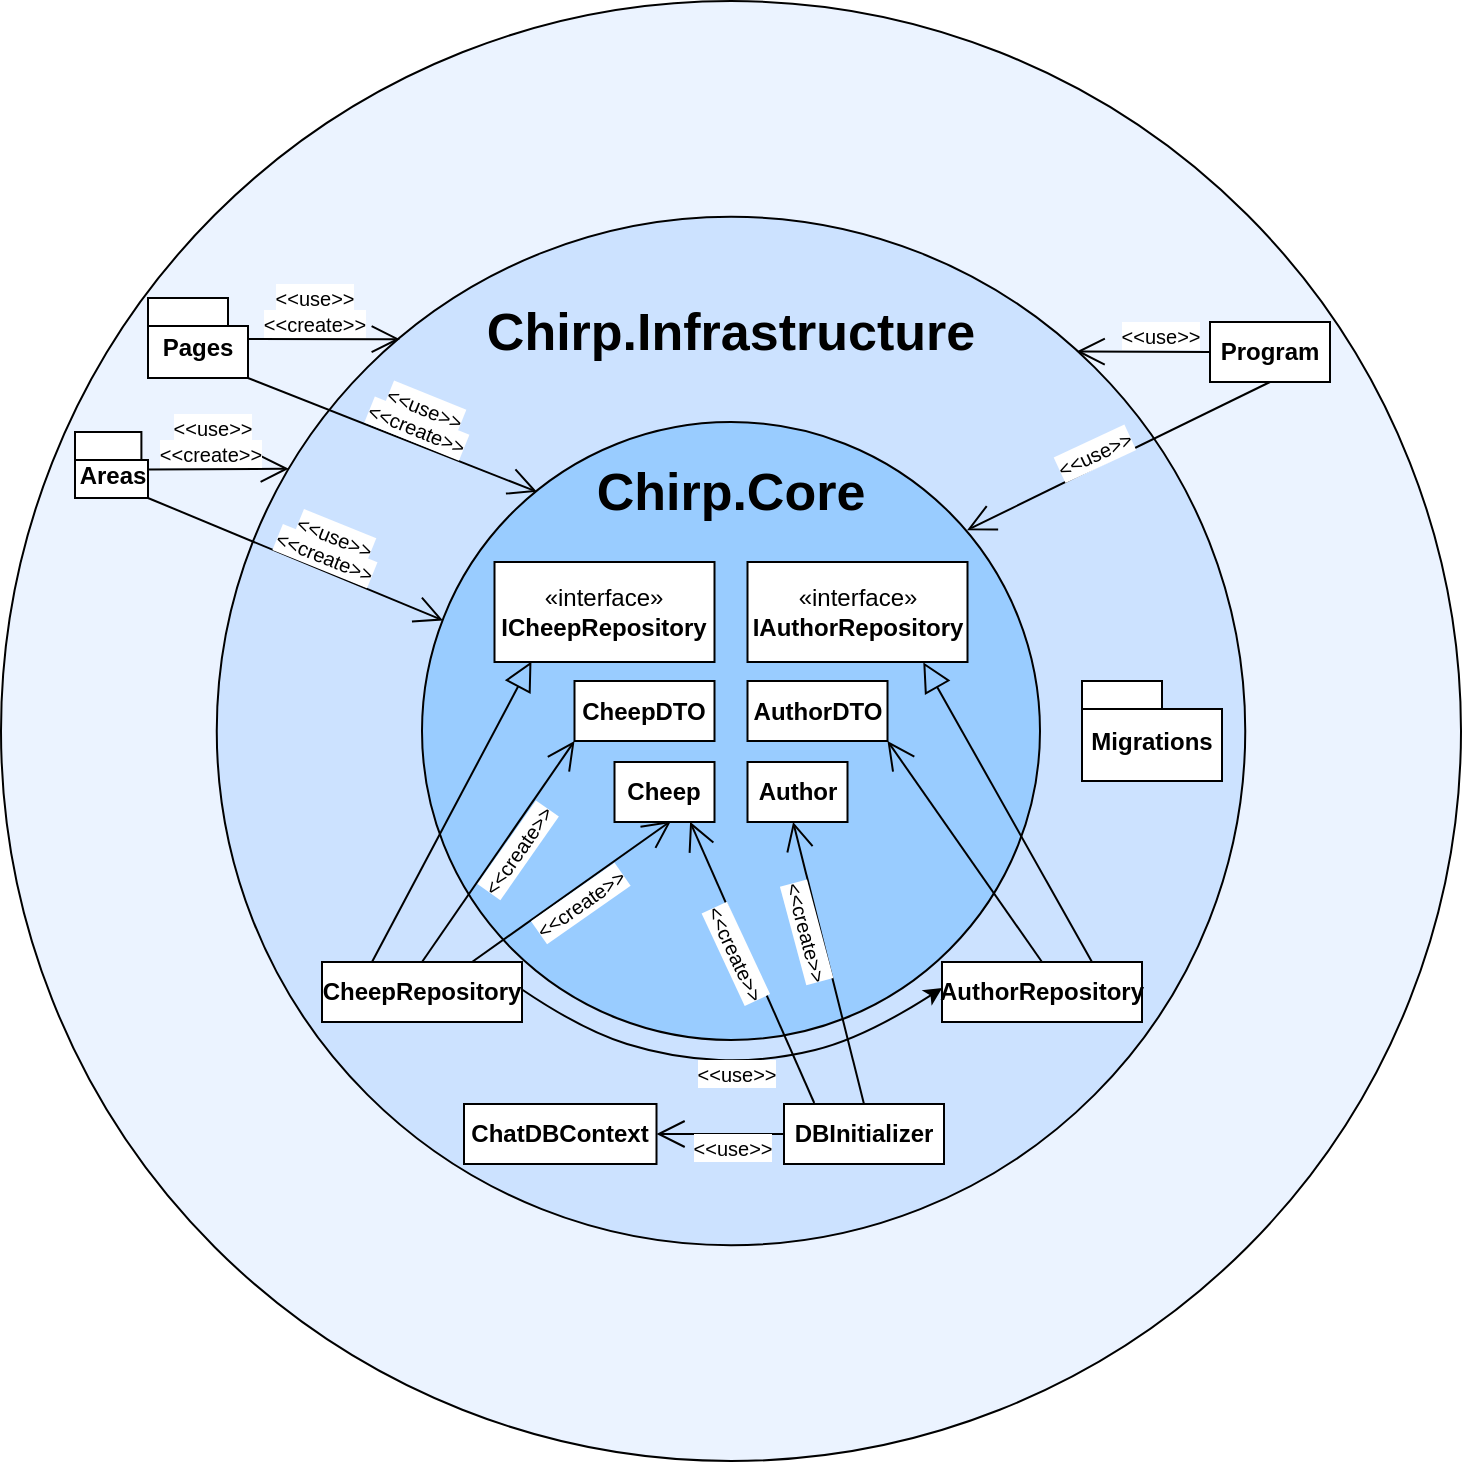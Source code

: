 <mxfile version="25.0.3">
  <diagram name="Side-1" id="DdkJf6Pid_xudekcSj97">
    <mxGraphModel dx="1139" dy="1229" grid="0" gridSize="10" guides="1" tooltips="1" connect="1" arrows="1" fold="1" page="0" pageScale="1" pageWidth="827" pageHeight="1169" math="0" shadow="0">
      <root>
        <mxCell id="0" />
        <mxCell id="1" parent="0" />
        <mxCell id="j4zop-ahKGAg_y_V5jdb-51" value="" style="ellipse;whiteSpace=wrap;html=1;aspect=fixed;fillColor=#EBF3FF;" parent="1" vertex="1">
          <mxGeometry x="29.5" y="-120.49" width="730" height="730" as="geometry" />
        </mxCell>
        <mxCell id="j4zop-ahKGAg_y_V5jdb-12" value="" style="ellipse;whiteSpace=wrap;html=1;aspect=fixed;fillColor=#CCE2FF;" parent="1" vertex="1">
          <mxGeometry x="137.38" y="-12.62" width="514.25" height="514.25" as="geometry" />
        </mxCell>
        <mxCell id="j4zop-ahKGAg_y_V5jdb-1" value="" style="ellipse;whiteSpace=wrap;html=1;aspect=fixed;fillColor=#99CCFF;" parent="1" vertex="1">
          <mxGeometry x="240" y="90" width="309" height="309" as="geometry" />
        </mxCell>
        <mxCell id="j4zop-ahKGAg_y_V5jdb-4" value="&lt;b&gt;Author&lt;/b&gt;" style="rounded=0;whiteSpace=wrap;html=1;" parent="1" vertex="1">
          <mxGeometry x="402.75" y="260" width="50" height="30" as="geometry" />
        </mxCell>
        <mxCell id="j4zop-ahKGAg_y_V5jdb-5" value="&lt;b&gt;AuthorDTO&lt;/b&gt;" style="rounded=0;whiteSpace=wrap;html=1;" parent="1" vertex="1">
          <mxGeometry x="402.75" y="219.5" width="70" height="30" as="geometry" />
        </mxCell>
        <mxCell id="j4zop-ahKGAg_y_V5jdb-6" value="&lt;b&gt;CheepDTO&lt;/b&gt;" style="rounded=0;whiteSpace=wrap;html=1;" parent="1" vertex="1">
          <mxGeometry x="316.25" y="219.5" width="70" height="30" as="geometry" />
        </mxCell>
        <mxCell id="j4zop-ahKGAg_y_V5jdb-7" value="&lt;b&gt;Cheep&lt;/b&gt;" style="rounded=0;whiteSpace=wrap;html=1;" parent="1" vertex="1">
          <mxGeometry x="336.25" y="260" width="50" height="30" as="geometry" />
        </mxCell>
        <mxCell id="j4zop-ahKGAg_y_V5jdb-9" value="«interface»&lt;div&gt;&lt;b&gt;IAuthorRepository&lt;/b&gt;&lt;/div&gt;" style="html=1;whiteSpace=wrap;" parent="1" vertex="1">
          <mxGeometry x="402.75" y="160" width="110" height="50" as="geometry" />
        </mxCell>
        <mxCell id="j4zop-ahKGAg_y_V5jdb-10" value="«interface»&lt;div&gt;&lt;b&gt;ICheepRepository&lt;/b&gt;&lt;/div&gt;" style="html=1;whiteSpace=wrap;" parent="1" vertex="1">
          <mxGeometry x="276.25" y="160" width="110" height="50" as="geometry" />
        </mxCell>
        <mxCell id="j4zop-ahKGAg_y_V5jdb-11" value="&lt;font style=&quot;font-size: 26px;&quot;&gt;&lt;b&gt;Chirp.Core&lt;/b&gt;&lt;/font&gt;" style="text;html=1;align=center;verticalAlign=middle;whiteSpace=wrap;rounded=0;" parent="1" vertex="1">
          <mxGeometry x="326.25" y="110" width="136.5" height="30" as="geometry" />
        </mxCell>
        <mxCell id="j4zop-ahKGAg_y_V5jdb-13" value="&lt;font style=&quot;font-size: 26px;&quot;&gt;&lt;b&gt;Chirp.Infrastructure&lt;/b&gt;&lt;/font&gt;" style="text;html=1;align=center;verticalAlign=middle;whiteSpace=wrap;rounded=0;" parent="1" vertex="1">
          <mxGeometry x="276.25" y="30" width="236.5" height="30" as="geometry" />
        </mxCell>
        <mxCell id="j4zop-ahKGAg_y_V5jdb-14" value="&lt;b&gt;ChatDBContext&lt;/b&gt;" style="rounded=0;whiteSpace=wrap;html=1;" parent="1" vertex="1">
          <mxGeometry x="261" y="431" width="96.25" height="30" as="geometry" />
        </mxCell>
        <mxCell id="j4zop-ahKGAg_y_V5jdb-15" value="&lt;b&gt;DBInitializer&lt;/b&gt;" style="rounded=0;whiteSpace=wrap;html=1;" parent="1" vertex="1">
          <mxGeometry x="421" y="431" width="80" height="30" as="geometry" />
        </mxCell>
        <mxCell id="j4zop-ahKGAg_y_V5jdb-16" value="&lt;b&gt;AuthorRepository&lt;/b&gt;" style="rounded=0;whiteSpace=wrap;html=1;" parent="1" vertex="1">
          <mxGeometry x="500" y="360" width="100" height="30" as="geometry" />
        </mxCell>
        <mxCell id="j4zop-ahKGAg_y_V5jdb-17" value="&lt;b&gt;CheepRepository&lt;/b&gt;" style="rounded=0;whiteSpace=wrap;html=1;" parent="1" vertex="1">
          <mxGeometry x="190" y="360" width="100" height="30" as="geometry" />
        </mxCell>
        <mxCell id="j4zop-ahKGAg_y_V5jdb-19" value="Migrations" style="shape=folder;fontStyle=1;spacingTop=10;tabWidth=40;tabHeight=14;tabPosition=left;html=1;whiteSpace=wrap;" parent="1" vertex="1">
          <mxGeometry x="570" y="219.5" width="70" height="50" as="geometry" />
        </mxCell>
        <mxCell id="j4zop-ahKGAg_y_V5jdb-28" value="" style="endArrow=open;endFill=1;endSize=12;html=1;rounded=0;entryX=0.565;entryY=0.982;entryDx=0;entryDy=0;exitX=0.75;exitY=0;exitDx=0;exitDy=0;entryPerimeter=0;" parent="1" source="j4zop-ahKGAg_y_V5jdb-17" target="j4zop-ahKGAg_y_V5jdb-7" edge="1">
          <mxGeometry width="160" relative="1" as="geometry">
            <mxPoint x="290" y="340" as="sourcePoint" />
            <mxPoint x="450" y="340" as="targetPoint" />
          </mxGeometry>
        </mxCell>
        <mxCell id="j4zop-ahKGAg_y_V5jdb-29" value="" style="endArrow=open;endFill=1;endSize=12;html=1;rounded=0;exitX=0.5;exitY=0;exitDx=0;exitDy=0;entryX=0;entryY=1;entryDx=0;entryDy=0;" parent="1" source="j4zop-ahKGAg_y_V5jdb-17" target="j4zop-ahKGAg_y_V5jdb-6" edge="1">
          <mxGeometry width="160" relative="1" as="geometry">
            <mxPoint x="290" y="340" as="sourcePoint" />
            <mxPoint x="450" y="340" as="targetPoint" />
          </mxGeometry>
        </mxCell>
        <mxCell id="j4zop-ahKGAg_y_V5jdb-32" value="" style="endArrow=block;endFill=0;endSize=12;html=1;rounded=0;exitX=0.25;exitY=0;exitDx=0;exitDy=0;entryX=0.168;entryY=0.994;entryDx=0;entryDy=0;entryPerimeter=0;" parent="1" source="j4zop-ahKGAg_y_V5jdb-17" target="j4zop-ahKGAg_y_V5jdb-10" edge="1">
          <mxGeometry width="160" relative="1" as="geometry">
            <mxPoint x="350" y="280" as="sourcePoint" />
            <mxPoint x="510" y="280" as="targetPoint" />
          </mxGeometry>
        </mxCell>
        <mxCell id="j4zop-ahKGAg_y_V5jdb-33" value="" style="endArrow=block;endFill=0;endSize=12;html=1;rounded=0;exitX=0.75;exitY=0;exitDx=0;exitDy=0;entryX=0.799;entryY=1.003;entryDx=0;entryDy=0;entryPerimeter=0;" parent="1" source="j4zop-ahKGAg_y_V5jdb-16" target="j4zop-ahKGAg_y_V5jdb-9" edge="1">
          <mxGeometry width="160" relative="1" as="geometry">
            <mxPoint x="450" y="399.5" as="sourcePoint" />
            <mxPoint x="480" y="210.5" as="targetPoint" />
          </mxGeometry>
        </mxCell>
        <mxCell id="j4zop-ahKGAg_y_V5jdb-34" value="" style="endArrow=open;endFill=1;endSize=12;html=1;rounded=0;exitX=0.5;exitY=0;exitDx=0;exitDy=0;entryX=1;entryY=1;entryDx=0;entryDy=0;" parent="1" source="j4zop-ahKGAg_y_V5jdb-16" target="j4zop-ahKGAg_y_V5jdb-5" edge="1">
          <mxGeometry width="160" relative="1" as="geometry">
            <mxPoint x="350" y="280" as="sourcePoint" />
            <mxPoint x="510" y="280" as="targetPoint" />
          </mxGeometry>
        </mxCell>
        <mxCell id="j4zop-ahKGAg_y_V5jdb-38" value="&lt;span style=&quot;font-weight: normal; background-color: rgb(255, 255, 255);&quot;&gt;&lt;font style=&quot;line-height: 80%; font-size: 10px;&quot;&gt;&amp;lt;&amp;lt;create&amp;gt;&amp;gt;&lt;/font&gt;&lt;/span&gt;" style="text;align=center;fontStyle=1;verticalAlign=middle;spacingLeft=3;spacingRight=3;strokeColor=none;rotatable=1;points=[[0,0.5],[1,0.5]];portConstraint=eastwest;html=1;portConstraintRotation=0;movable=1;resizable=1;deletable=1;editable=1;locked=0;connectable=1;imageAspect=0;rotation=-35;" parent="1" vertex="1">
          <mxGeometry x="308.75" y="326" width="20.5" height="10" as="geometry" />
        </mxCell>
        <mxCell id="j4zop-ahKGAg_y_V5jdb-44" value="&lt;span style=&quot;font-weight: normal; background-color: rgb(255, 255, 255);&quot;&gt;&lt;font style=&quot;line-height: 80%; font-size: 10px;&quot;&gt;&amp;lt;&amp;lt;create&amp;gt;&amp;gt;&lt;/font&gt;&lt;/span&gt;" style="text;align=center;fontStyle=1;verticalAlign=middle;spacingLeft=3;spacingRight=3;strokeColor=none;rotatable=1;points=[[0,0.5],[1,0.5]];portConstraint=eastwest;html=1;portConstraintRotation=0;movable=1;resizable=1;deletable=1;editable=1;locked=0;connectable=1;imageAspect=0;rotation=-55;" parent="1" vertex="1">
          <mxGeometry x="277.25" y="300" width="20.5" height="10" as="geometry" />
        </mxCell>
        <mxCell id="j4zop-ahKGAg_y_V5jdb-45" value="" style="endArrow=open;endFill=1;endSize=12;html=1;rounded=0;exitX=0;exitY=0.5;exitDx=0;exitDy=0;entryX=1;entryY=0.5;entryDx=0;entryDy=0;" parent="1" source="j4zop-ahKGAg_y_V5jdb-15" target="j4zop-ahKGAg_y_V5jdb-14" edge="1">
          <mxGeometry width="160" relative="1" as="geometry">
            <mxPoint x="434.25" y="562" as="sourcePoint" />
            <mxPoint x="357.25" y="451" as="targetPoint" />
          </mxGeometry>
        </mxCell>
        <mxCell id="j4zop-ahKGAg_y_V5jdb-46" value="" style="endArrow=open;endFill=1;endSize=12;html=1;rounded=0;exitX=0.5;exitY=0;exitDx=0;exitDy=0;entryX=0.456;entryY=0.998;entryDx=0;entryDy=0;entryPerimeter=0;" parent="1" source="j4zop-ahKGAg_y_V5jdb-15" target="j4zop-ahKGAg_y_V5jdb-4" edge="1">
          <mxGeometry width="160" relative="1" as="geometry">
            <mxPoint x="507" y="399" as="sourcePoint" />
            <mxPoint x="430" y="288" as="targetPoint" />
          </mxGeometry>
        </mxCell>
        <mxCell id="j4zop-ahKGAg_y_V5jdb-47" value="" style="endArrow=open;endFill=1;endSize=12;html=1;rounded=0;entryX=0.756;entryY=0.997;entryDx=0;entryDy=0;exitX=0.189;exitY=-0.017;exitDx=0;exitDy=0;exitPerimeter=0;entryPerimeter=0;" parent="1" source="j4zop-ahKGAg_y_V5jdb-15" target="j4zop-ahKGAg_y_V5jdb-7" edge="1">
          <mxGeometry width="160" relative="1" as="geometry">
            <mxPoint x="437" y="420" as="sourcePoint" />
            <mxPoint x="375" y="300" as="targetPoint" />
          </mxGeometry>
        </mxCell>
        <mxCell id="j4zop-ahKGAg_y_V5jdb-48" value="&lt;span style=&quot;font-weight: normal; background-color: rgb(255, 255, 255);&quot;&gt;&lt;font style=&quot;line-height: 80%; font-size: 10px;&quot;&gt;&amp;lt;&amp;lt;create&amp;gt;&amp;gt;&lt;/font&gt;&lt;/span&gt;" style="text;align=center;fontStyle=1;verticalAlign=middle;spacingLeft=3;spacingRight=3;strokeColor=none;rotatable=1;points=[[0,0.5],[1,0.5]];portConstraint=eastwest;html=1;portConstraintRotation=0;movable=1;resizable=1;deletable=1;editable=1;locked=0;connectable=1;imageAspect=0;rotation=75;" parent="1" vertex="1">
          <mxGeometry x="422" y="340" width="20.5" height="10" as="geometry" />
        </mxCell>
        <mxCell id="j4zop-ahKGAg_y_V5jdb-49" value="&lt;span style=&quot;font-weight: normal; background-color: rgb(255, 255, 255);&quot;&gt;&lt;font style=&quot;line-height: 80%; font-size: 10px;&quot;&gt;&amp;lt;&amp;lt;create&amp;gt;&amp;gt;&lt;/font&gt;&lt;/span&gt;" style="text;align=center;fontStyle=1;verticalAlign=middle;spacingLeft=3;spacingRight=3;strokeColor=none;rotatable=1;points=[[0,0.5],[1,0.5]];portConstraint=eastwest;html=1;portConstraintRotation=0;movable=1;resizable=1;deletable=1;editable=1;locked=0;connectable=1;imageAspect=0;rotation=65;" parent="1" vertex="1">
          <mxGeometry x="386.25" y="350" width="20.5" height="10" as="geometry" />
        </mxCell>
        <mxCell id="j4zop-ahKGAg_y_V5jdb-50" value="&lt;span style=&quot;font-weight: normal; background-color: rgb(255, 255, 255);&quot;&gt;&lt;font style=&quot;line-height: 80%; font-size: 10px;&quot;&gt;&amp;lt;&amp;lt;use&amp;gt;&amp;gt;&lt;/font&gt;&lt;/span&gt;" style="text;align=center;fontStyle=1;verticalAlign=middle;spacingLeft=3;spacingRight=3;strokeColor=none;rotatable=1;points=[[0,0.5],[1,0.5]];portConstraint=eastwest;html=1;portConstraintRotation=0;movable=1;resizable=1;deletable=1;editable=1;locked=0;connectable=1;imageAspect=0;rotation=0;" parent="1" vertex="1">
          <mxGeometry x="384.25" y="448" width="20.5" height="10" as="geometry" />
        </mxCell>
        <mxCell id="j4zop-ahKGAg_y_V5jdb-52" value="&lt;b&gt;Program&lt;/b&gt;" style="rounded=0;whiteSpace=wrap;html=1;" parent="1" vertex="1">
          <mxGeometry x="634" y="40" width="60" height="30" as="geometry" />
        </mxCell>
        <mxCell id="j4zop-ahKGAg_y_V5jdb-54" value="Pages" style="shape=folder;fontStyle=1;spacingTop=10;tabWidth=40;tabHeight=14;tabPosition=left;html=1;whiteSpace=wrap;" parent="1" vertex="1">
          <mxGeometry x="103" y="28" width="50" height="40" as="geometry" />
        </mxCell>
        <mxCell id="j4zop-ahKGAg_y_V5jdb-56" value="" style="endArrow=open;endFill=1;endSize=12;html=1;rounded=0;exitX=0;exitY=0.5;exitDx=0;exitDy=0;entryX=0.836;entryY=0.131;entryDx=0;entryDy=0;entryPerimeter=0;" parent="1" source="j4zop-ahKGAg_y_V5jdb-52" target="j4zop-ahKGAg_y_V5jdb-12" edge="1">
          <mxGeometry width="160" relative="1" as="geometry">
            <mxPoint x="626" y="190" as="sourcePoint" />
            <mxPoint x="549" y="80" as="targetPoint" />
          </mxGeometry>
        </mxCell>
        <mxCell id="j4zop-ahKGAg_y_V5jdb-57" value="" style="endArrow=open;endFill=1;endSize=12;html=1;rounded=0;exitX=0.5;exitY=1;exitDx=0;exitDy=0;entryX=0.882;entryY=0.175;entryDx=0;entryDy=0;entryPerimeter=0;" parent="1" source="j4zop-ahKGAg_y_V5jdb-52" target="j4zop-ahKGAg_y_V5jdb-1" edge="1">
          <mxGeometry width="160" relative="1" as="geometry">
            <mxPoint x="570" y="380" as="sourcePoint" />
            <mxPoint x="493" y="270" as="targetPoint" />
          </mxGeometry>
        </mxCell>
        <mxCell id="j4zop-ahKGAg_y_V5jdb-58" value="&lt;span style=&quot;font-weight: normal; background-color: rgb(255, 255, 255);&quot;&gt;&lt;font style=&quot;line-height: 80%; font-size: 10px;&quot;&gt;&amp;lt;&amp;lt;use&amp;gt;&amp;gt;&lt;/font&gt;&lt;/span&gt;" style="text;align=center;fontStyle=1;verticalAlign=middle;spacingLeft=3;spacingRight=3;strokeColor=none;rotatable=1;points=[[0,0.5],[1,0.5]];portConstraint=eastwest;html=1;portConstraintRotation=0;movable=1;resizable=1;deletable=1;editable=1;locked=0;connectable=1;imageAspect=0;rotation=0;" parent="1" vertex="1">
          <mxGeometry x="599" y="42" width="20.5" height="10" as="geometry" />
        </mxCell>
        <mxCell id="j4zop-ahKGAg_y_V5jdb-59" value="&lt;span style=&quot;font-weight: normal; background-color: rgb(255, 255, 255);&quot;&gt;&lt;font style=&quot;line-height: 80%; font-size: 10px;&quot;&gt;&amp;lt;&amp;lt;use&amp;gt;&amp;gt;&lt;/font&gt;&lt;/span&gt;" style="text;align=center;fontStyle=1;verticalAlign=middle;spacingLeft=3;spacingRight=3;strokeColor=none;rotatable=1;points=[[0,0.5],[1,0.5]];portConstraint=eastwest;html=1;portConstraintRotation=0;movable=1;resizable=1;deletable=1;editable=1;locked=0;connectable=1;imageAspect=0;rotation=-25;" parent="1" vertex="1">
          <mxGeometry x="566" y="101" width="20.5" height="10" as="geometry" />
        </mxCell>
        <mxCell id="j4zop-ahKGAg_y_V5jdb-60" value="" style="endArrow=open;endFill=1;endSize=12;html=1;rounded=0;exitX=0;exitY=0;exitDx=50;exitDy=20.5;entryX=0.178;entryY=0.119;entryDx=0;entryDy=0;entryPerimeter=0;exitPerimeter=0;" parent="1" source="j4zop-ahKGAg_y_V5jdb-54" target="j4zop-ahKGAg_y_V5jdb-12" edge="1">
          <mxGeometry width="160" relative="1" as="geometry">
            <mxPoint x="227" y="-12.62" as="sourcePoint" />
            <mxPoint x="160" y="-12.62" as="targetPoint" />
          </mxGeometry>
        </mxCell>
        <mxCell id="j4zop-ahKGAg_y_V5jdb-61" value="&lt;span style=&quot;font-weight: normal; background-color: rgb(255, 255, 255);&quot;&gt;&lt;font style=&quot;line-height: 80%; font-size: 10px;&quot;&gt;&amp;lt;&amp;lt;create&amp;gt;&amp;gt;&lt;/font&gt;&lt;/span&gt;" style="text;align=center;fontStyle=1;verticalAlign=middle;spacingLeft=3;spacingRight=3;strokeColor=none;rotatable=1;points=[[0,0.5],[1,0.5]];portConstraint=eastwest;html=1;portConstraintRotation=0;movable=1;resizable=1;deletable=1;editable=1;locked=0;connectable=1;imageAspect=0;rotation=0;" parent="1" vertex="1">
          <mxGeometry x="176" y="36" width="20.5" height="10" as="geometry" />
        </mxCell>
        <mxCell id="j4zop-ahKGAg_y_V5jdb-62" value="&lt;span style=&quot;font-weight: normal; background-color: rgb(255, 255, 255);&quot;&gt;&lt;font style=&quot;line-height: 80%; font-size: 10px;&quot;&gt;&amp;lt;&amp;lt;use&amp;gt;&amp;gt;&lt;/font&gt;&lt;/span&gt;" style="text;align=center;fontStyle=1;verticalAlign=middle;spacingLeft=3;spacingRight=3;strokeColor=none;rotatable=1;points=[[0,0.5],[1,0.5]];portConstraint=eastwest;html=1;portConstraintRotation=0;movable=1;resizable=1;deletable=1;editable=1;locked=0;connectable=1;imageAspect=0;rotation=0;" parent="1" vertex="1">
          <mxGeometry x="176" y="23" width="20.5" height="10" as="geometry" />
        </mxCell>
        <mxCell id="j4zop-ahKGAg_y_V5jdb-64" value="" style="endArrow=open;endFill=1;endSize=12;html=1;rounded=0;exitX=0;exitY=0;exitDx=50;exitDy=40;entryX=0.186;entryY=0.113;entryDx=0;entryDy=0;entryPerimeter=0;exitPerimeter=0;" parent="1" source="j4zop-ahKGAg_y_V5jdb-54" target="j4zop-ahKGAg_y_V5jdb-1" edge="1">
          <mxGeometry width="160" relative="1" as="geometry">
            <mxPoint x="183" y="88" as="sourcePoint" />
            <mxPoint x="259" y="89" as="targetPoint" />
          </mxGeometry>
        </mxCell>
        <mxCell id="j4zop-ahKGAg_y_V5jdb-65" value="&lt;span style=&quot;font-weight: normal; background-color: rgb(255, 255, 255);&quot;&gt;&lt;font style=&quot;line-height: 80%; font-size: 10px;&quot;&gt;&amp;lt;&amp;lt;create&amp;gt;&amp;gt;&lt;/font&gt;&lt;/span&gt;" style="text;align=center;fontStyle=1;verticalAlign=middle;spacingLeft=3;spacingRight=3;strokeColor=none;rotatable=1;points=[[0,0.5],[1,0.5]];portConstraint=eastwest;html=1;portConstraintRotation=0;movable=1;resizable=1;deletable=1;editable=1;locked=0;connectable=1;imageAspect=0;rotation=22;" parent="1" vertex="1">
          <mxGeometry x="226.5" y="88" width="20.5" height="10" as="geometry" />
        </mxCell>
        <mxCell id="j4zop-ahKGAg_y_V5jdb-66" value="&lt;span style=&quot;font-weight: normal; background-color: rgb(255, 255, 255);&quot;&gt;&lt;font style=&quot;line-height: 80%; font-size: 10px;&quot;&gt;&amp;lt;&amp;lt;use&amp;gt;&amp;gt;&lt;/font&gt;&lt;/span&gt;" style="text;align=center;fontStyle=1;verticalAlign=middle;spacingLeft=3;spacingRight=3;strokeColor=none;rotatable=1;points=[[0,0.5],[1,0.5]];portConstraint=eastwest;html=1;portConstraintRotation=0;movable=1;resizable=1;deletable=1;editable=1;locked=0;connectable=1;imageAspect=0;rotation=22;" parent="1" vertex="1">
          <mxGeometry x="231" y="78" width="20.5" height="10" as="geometry" />
        </mxCell>
        <mxCell id="j4zop-ahKGAg_y_V5jdb-76" value="Areas" style="shape=folder;fontStyle=1;spacingTop=10;tabWidth=40;tabHeight=14;tabPosition=left;html=1;whiteSpace=wrap;" parent="1" vertex="1">
          <mxGeometry x="66.5" y="95" width="36.5" height="33" as="geometry" />
        </mxCell>
        <mxCell id="j4zop-ahKGAg_y_V5jdb-77" value="" style="endArrow=open;endFill=1;endSize=12;html=1;rounded=0;exitX=0;exitY=0;exitDx=36.5;exitDy=18.75;exitPerimeter=0;entryX=0.07;entryY=0.245;entryDx=0;entryDy=0;entryPerimeter=0;" parent="1" source="j4zop-ahKGAg_y_V5jdb-76" target="j4zop-ahKGAg_y_V5jdb-12" edge="1">
          <mxGeometry width="160" relative="1" as="geometry">
            <mxPoint x="181.5" y="52.38" as="sourcePoint" />
            <mxPoint x="170" y="114" as="targetPoint" />
          </mxGeometry>
        </mxCell>
        <mxCell id="j4zop-ahKGAg_y_V5jdb-78" value="&lt;span style=&quot;font-weight: normal; background-color: rgb(255, 255, 255);&quot;&gt;&lt;font style=&quot;line-height: 80%; font-size: 10px;&quot;&gt;&amp;lt;&amp;lt;create&amp;gt;&amp;gt;&lt;/font&gt;&lt;/span&gt;" style="text;align=center;fontStyle=1;verticalAlign=middle;spacingLeft=3;spacingRight=3;strokeColor=none;rotatable=1;points=[[0,0.5],[1,0.5]];portConstraint=eastwest;html=1;portConstraintRotation=0;movable=1;resizable=1;deletable=1;editable=1;locked=0;connectable=1;imageAspect=0;rotation=0;" parent="1" vertex="1">
          <mxGeometry x="123.5" y="101" width="20.5" height="10" as="geometry" />
        </mxCell>
        <mxCell id="j4zop-ahKGAg_y_V5jdb-79" value="&lt;span style=&quot;font-weight: normal; background-color: rgb(255, 255, 255);&quot;&gt;&lt;font style=&quot;line-height: 80%; font-size: 10px;&quot;&gt;&amp;lt;&amp;lt;use&amp;gt;&amp;gt;&lt;/font&gt;&lt;/span&gt;" style="text;align=center;fontStyle=1;verticalAlign=middle;spacingLeft=3;spacingRight=3;strokeColor=none;rotatable=1;points=[[0,0.5],[1,0.5]];portConstraint=eastwest;html=1;portConstraintRotation=0;movable=1;resizable=1;deletable=1;editable=1;locked=0;connectable=1;imageAspect=0;rotation=0;" parent="1" vertex="1">
          <mxGeometry x="124.5" y="88" width="20.5" height="10" as="geometry" />
        </mxCell>
        <mxCell id="j4zop-ahKGAg_y_V5jdb-80" value="" style="endArrow=open;endFill=1;endSize=12;html=1;rounded=0;exitX=0;exitY=0;exitDx=36.5;exitDy=33;exitPerimeter=0;entryX=0.034;entryY=0.321;entryDx=0;entryDy=0;entryPerimeter=0;" parent="1" source="j4zop-ahKGAg_y_V5jdb-76" target="j4zop-ahKGAg_y_V5jdb-1" edge="1">
          <mxGeometry width="160" relative="1" as="geometry">
            <mxPoint x="137.5" y="153" as="sourcePoint" />
            <mxPoint x="250" y="190" as="targetPoint" />
          </mxGeometry>
        </mxCell>
        <mxCell id="j4zop-ahKGAg_y_V5jdb-81" value="&lt;span style=&quot;font-weight: normal; background-color: rgb(255, 255, 255);&quot;&gt;&lt;font style=&quot;line-height: 80%; font-size: 10px;&quot;&gt;&amp;lt;&amp;lt;create&amp;gt;&amp;gt;&lt;/font&gt;&lt;/span&gt;" style="text;align=center;fontStyle=1;verticalAlign=middle;spacingLeft=3;spacingRight=3;strokeColor=none;rotatable=1;points=[[0,0.5],[1,0.5]];portConstraint=eastwest;html=1;portConstraintRotation=0;movable=1;resizable=1;deletable=1;editable=1;locked=0;connectable=1;imageAspect=0;rotation=22;" parent="1" vertex="1">
          <mxGeometry x="181" y="152" width="20.5" height="10" as="geometry" />
        </mxCell>
        <mxCell id="j4zop-ahKGAg_y_V5jdb-82" value="&lt;span style=&quot;font-weight: normal; background-color: rgb(255, 255, 255);&quot;&gt;&lt;font style=&quot;line-height: 80%; font-size: 10px;&quot;&gt;&amp;lt;&amp;lt;use&amp;gt;&amp;gt;&lt;/font&gt;&lt;/span&gt;" style="text;align=center;fontStyle=1;verticalAlign=middle;spacingLeft=3;spacingRight=3;strokeColor=none;rotatable=1;points=[[0,0.5],[1,0.5]];portConstraint=eastwest;html=1;portConstraintRotation=0;movable=1;resizable=1;deletable=1;editable=1;locked=0;connectable=1;imageAspect=0;rotation=22;" parent="1" vertex="1">
          <mxGeometry x="185.5" y="142" width="20.5" height="10" as="geometry" />
        </mxCell>
        <mxCell id="_Eqz5-xXqQwOUkgPoDgi-3" value="" style="curved=1;endArrow=classic;html=1;rounded=0;entryX=0.001;entryY=0.142;entryDx=0;entryDy=0;entryPerimeter=0;" edge="1" parent="1">
          <mxGeometry width="50" height="50" relative="1" as="geometry">
            <mxPoint x="290" y="373.74" as="sourcePoint" />
            <mxPoint x="500.1" y="373" as="targetPoint" />
            <Array as="points">
              <mxPoint x="320" y="394" />
              <mxPoint x="365" y="408" />
              <mxPoint x="412" y="410" />
              <mxPoint x="461" y="398" />
            </Array>
          </mxGeometry>
        </mxCell>
        <mxCell id="_Eqz5-xXqQwOUkgPoDgi-5" value="&lt;span style=&quot;font-weight: normal; background-color: rgb(255, 255, 255);&quot;&gt;&lt;font style=&quot;line-height: 80%; font-size: 10px;&quot;&gt;&amp;lt;&amp;lt;use&amp;gt;&amp;gt;&lt;/font&gt;&lt;/span&gt;" style="text;align=center;fontStyle=1;verticalAlign=middle;spacingLeft=3;spacingRight=3;strokeColor=none;rotatable=1;points=[[0,0.5],[1,0.5]];portConstraint=eastwest;html=1;portConstraintRotation=0;movable=1;resizable=1;deletable=1;editable=1;locked=0;connectable=1;imageAspect=0;rotation=0;" vertex="1" parent="1">
          <mxGeometry x="386.25" y="411" width="20.5" height="10" as="geometry" />
        </mxCell>
      </root>
    </mxGraphModel>
  </diagram>
</mxfile>
